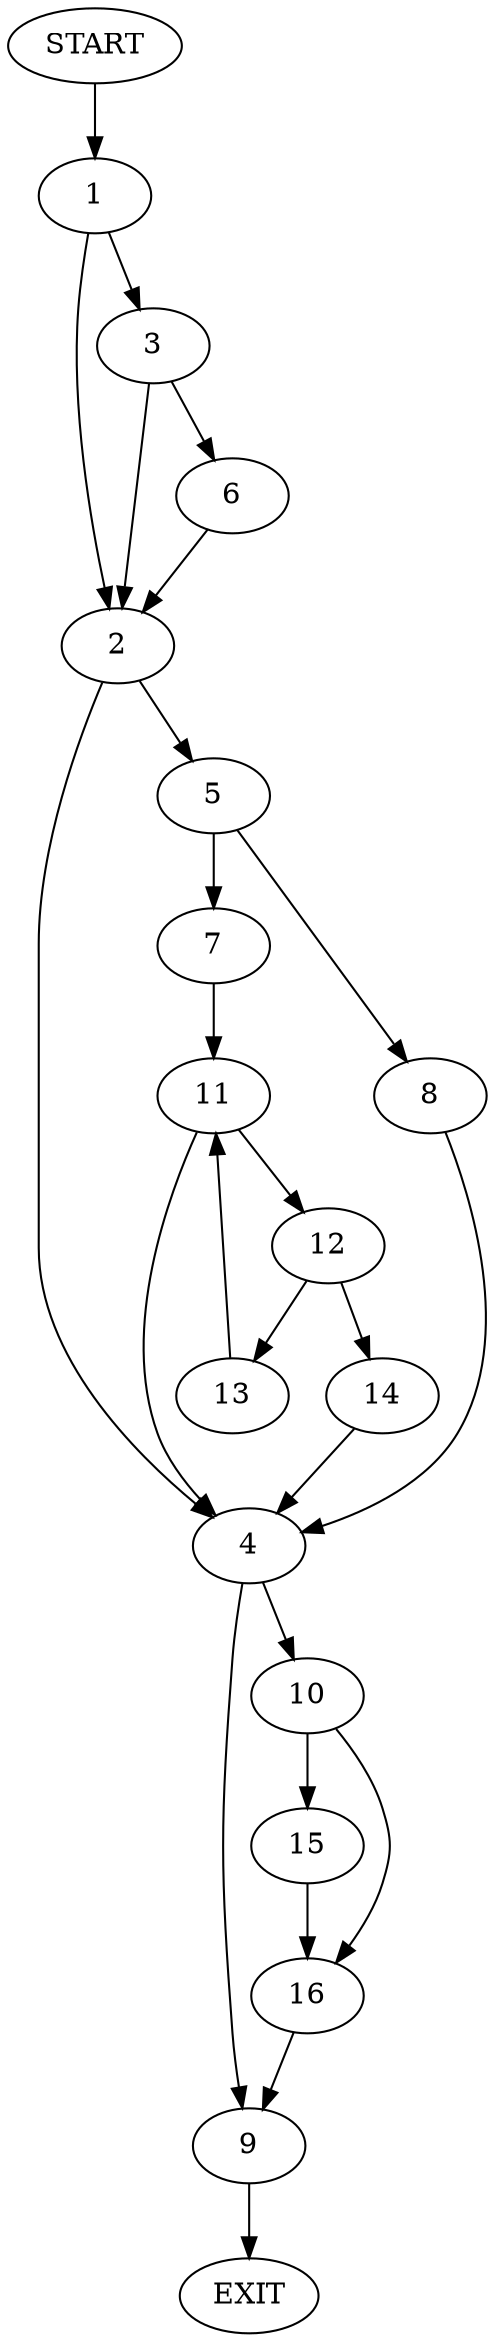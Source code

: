 digraph {
0 [label="START"]
17 [label="EXIT"]
0 -> 1
1 -> 2
1 -> 3
2 -> 4
2 -> 5
3 -> 2
3 -> 6
6 -> 2
5 -> 7
5 -> 8
4 -> 9
4 -> 10
7 -> 11
8 -> 4
11 -> 4
11 -> 12
12 -> 13
12 -> 14
14 -> 4
13 -> 11
9 -> 17
10 -> 15
10 -> 16
16 -> 9
15 -> 16
}
